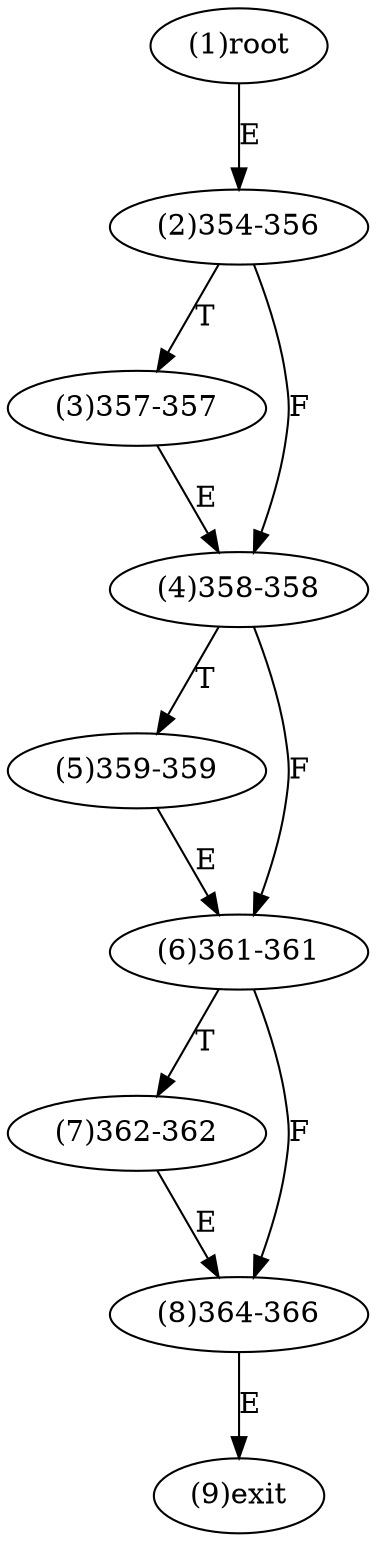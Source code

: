 digraph "" { 
1[ label="(1)root"];
2[ label="(2)354-356"];
3[ label="(3)357-357"];
4[ label="(4)358-358"];
5[ label="(5)359-359"];
6[ label="(6)361-361"];
7[ label="(7)362-362"];
8[ label="(8)364-366"];
9[ label="(9)exit"];
1->2[ label="E"];
2->4[ label="F"];
2->3[ label="T"];
3->4[ label="E"];
4->6[ label="F"];
4->5[ label="T"];
5->6[ label="E"];
6->8[ label="F"];
6->7[ label="T"];
7->8[ label="E"];
8->9[ label="E"];
}